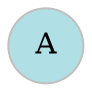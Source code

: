 digraph symmetry {

  # a 'graph' statement
  graph [overlap = false, fontsize = 10, rankdir = LR/*,
  label = <<font point-size="10">d<sub><font point-size="5">A, A</font></sub> = 0</font>>*/, labelloc = t]

  # several 'node' statements
  node [shape = circle,
        fixedsize = true,
        width = 0.5,
        style = filled,
        color = grey]
  node [fillcolor = PowderBlue]
  A
}

